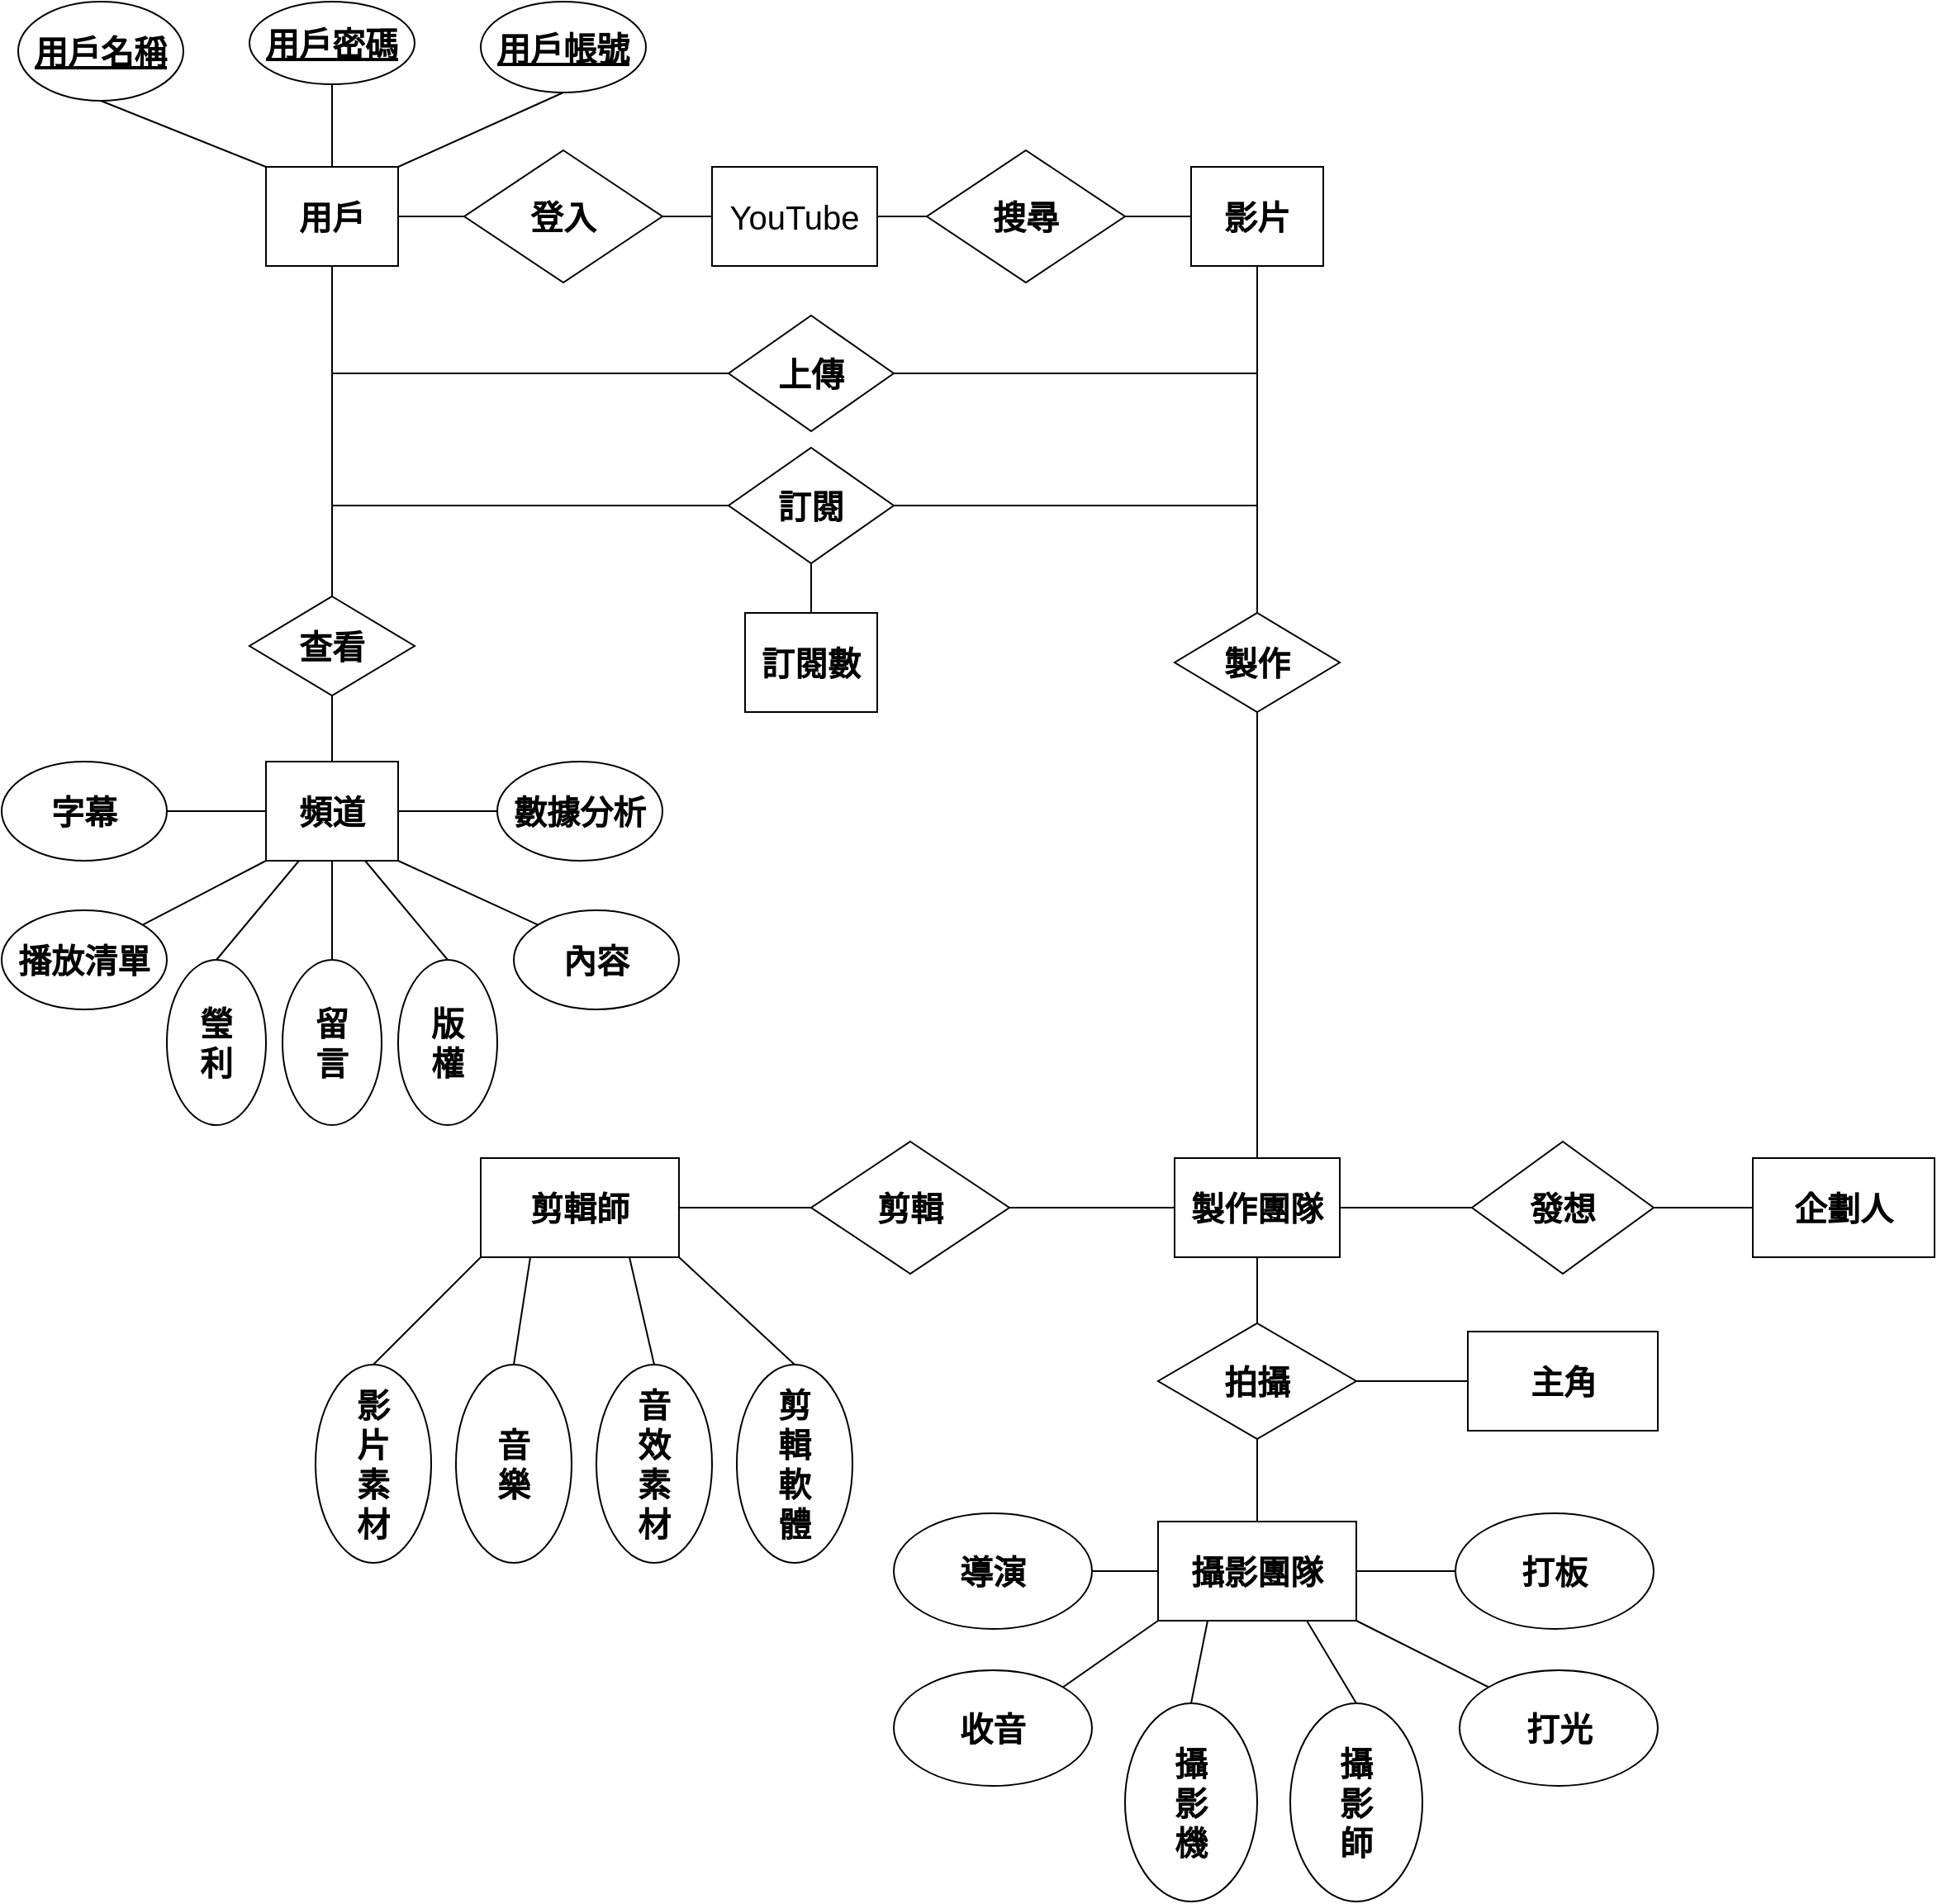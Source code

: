 <mxfile version="18.0.1" type="github">
  <diagram id="R2lEEEUBdFMjLlhIrx00" name="Page-1">
    <mxGraphModel dx="1535" dy="512" grid="1" gridSize="10" guides="1" tooltips="1" connect="1" arrows="1" fold="1" page="1" pageScale="1" pageWidth="850" pageHeight="1100" math="0" shadow="0" extFonts="Permanent Marker^https://fonts.googleapis.com/css?family=Permanent+Marker">
      <root>
        <mxCell id="0" />
        <mxCell id="1" parent="0" />
        <mxCell id="tCwiHJUhOg3-GdWYbGDd-5" value="&lt;font style=&quot;font-size: 20px;&quot;&gt;搜尋&lt;/font&gt;" style="rhombus;whiteSpace=wrap;html=1;startSize=30;fontStyle=1;" vertex="1" parent="1">
          <mxGeometry x="520" y="120" width="120" height="80" as="geometry" />
        </mxCell>
        <mxCell id="tCwiHJUhOg3-GdWYbGDd-7" value="&lt;font style=&quot;font-size: 20px;&quot;&gt;登入&lt;/font&gt;" style="rhombus;whiteSpace=wrap;html=1;startSize=30;fontStyle=1;" vertex="1" parent="1">
          <mxGeometry x="240" y="120" width="120" height="80" as="geometry" />
        </mxCell>
        <mxCell id="tCwiHJUhOg3-GdWYbGDd-9" value="&lt;font style=&quot;font-size: 20px;&quot;&gt;影片&lt;/font&gt;" style="whiteSpace=wrap;html=1;startSize=30;fontStyle=1;" vertex="1" parent="1">
          <mxGeometry x="680" y="130" width="80" height="60" as="geometry" />
        </mxCell>
        <mxCell id="tCwiHJUhOg3-GdWYbGDd-21" value="" style="edgeStyle=orthogonalEdgeStyle;rounded=0;orthogonalLoop=1;jettySize=auto;html=1;strokeColor=none;" edge="1" parent="1" source="tCwiHJUhOg3-GdWYbGDd-11" target="tCwiHJUhOg3-GdWYbGDd-20">
          <mxGeometry relative="1" as="geometry">
            <Array as="points">
              <mxPoint x="200" y="110" />
              <mxPoint x="300" y="110" />
            </Array>
          </mxGeometry>
        </mxCell>
        <mxCell id="tCwiHJUhOg3-GdWYbGDd-11" value="&lt;font style=&quot;font-size: 20px;&quot;&gt;用戶&lt;/font&gt;" style="whiteSpace=wrap;html=1;startSize=30;fontStyle=1;" vertex="1" parent="1">
          <mxGeometry x="120" y="130" width="80" height="60" as="geometry" />
        </mxCell>
        <mxCell id="tCwiHJUhOg3-GdWYbGDd-13" value="&lt;font style=&quot;font-size: 20px;&quot;&gt;&lt;u&gt;用戶密碼&lt;/u&gt;&lt;/font&gt;" style="ellipse;whiteSpace=wrap;html=1;startSize=30;fontStyle=1;" vertex="1" parent="1">
          <mxGeometry x="110" y="30" width="100" height="50" as="geometry" />
        </mxCell>
        <mxCell id="tCwiHJUhOg3-GdWYbGDd-15" value="&lt;font style=&quot;font-size: 20px;&quot;&gt;&lt;u&gt;用戶名稱&lt;/u&gt;&lt;/font&gt;" style="ellipse;whiteSpace=wrap;html=1;startSize=30;fontStyle=1;" vertex="1" parent="1">
          <mxGeometry x="-30" y="30" width="100" height="60" as="geometry" />
        </mxCell>
        <mxCell id="tCwiHJUhOg3-GdWYbGDd-20" value="&lt;font style=&quot;font-size: 20px;&quot;&gt;&lt;u&gt;用戶帳號&lt;/u&gt;&lt;/font&gt;" style="ellipse;whiteSpace=wrap;html=1;startSize=30;fontStyle=1;" vertex="1" parent="1">
          <mxGeometry x="250" y="30" width="100" height="55" as="geometry" />
        </mxCell>
        <mxCell id="tCwiHJUhOg3-GdWYbGDd-22" value="&lt;font style=&quot;font-size: 20px;&quot;&gt;查看&lt;/font&gt;" style="rhombus;whiteSpace=wrap;html=1;startSize=30;fontStyle=1;" vertex="1" parent="1">
          <mxGeometry x="110" y="390" width="100" height="60" as="geometry" />
        </mxCell>
        <mxCell id="tCwiHJUhOg3-GdWYbGDd-24" value="&lt;font style=&quot;font-size: 20px;&quot;&gt;頻道&lt;/font&gt;" style="whiteSpace=wrap;html=1;startSize=30;fontStyle=1;" vertex="1" parent="1">
          <mxGeometry x="120" y="490" width="80" height="60" as="geometry" />
        </mxCell>
        <mxCell id="tCwiHJUhOg3-GdWYbGDd-26" value="&lt;font style=&quot;font-size: 20px;&quot;&gt;上傳&lt;/font&gt;" style="rhombus;whiteSpace=wrap;html=1;startSize=30;fontStyle=1;" vertex="1" parent="1">
          <mxGeometry x="400" y="220" width="100" height="70" as="geometry" />
        </mxCell>
        <mxCell id="tCwiHJUhOg3-GdWYbGDd-28" style="edgeStyle=orthogonalEdgeStyle;rounded=0;orthogonalLoop=1;jettySize=auto;html=1;exitX=1;exitY=0.5;exitDx=0;exitDy=0;" edge="1" parent="1" source="tCwiHJUhOg3-GdWYbGDd-11">
          <mxGeometry relative="1" as="geometry">
            <mxPoint x="200" y="160" as="targetPoint" />
          </mxGeometry>
        </mxCell>
        <mxCell id="tCwiHJUhOg3-GdWYbGDd-29" value="&lt;font style=&quot;font-size: 20px;&quot;&gt;訂閱&lt;/font&gt;" style="rhombus;whiteSpace=wrap;html=1;startSize=30;fontStyle=1;" vertex="1" parent="1">
          <mxGeometry x="400" y="300" width="100" height="70" as="geometry" />
        </mxCell>
        <mxCell id="tCwiHJUhOg3-GdWYbGDd-32" value="&lt;font style=&quot;font-size: 20px;&quot;&gt;字幕&lt;/font&gt;" style="ellipse;whiteSpace=wrap;html=1;startSize=30;fontStyle=1;" vertex="1" parent="1">
          <mxGeometry x="-40" y="490" width="100" height="60" as="geometry" />
        </mxCell>
        <mxCell id="tCwiHJUhOg3-GdWYbGDd-34" value="&lt;font style=&quot;font-size: 20px;&quot;&gt;播放清單&lt;/font&gt;" style="ellipse;whiteSpace=wrap;html=1;startSize=30;fontStyle=1;" vertex="1" parent="1">
          <mxGeometry x="-40" y="580" width="100" height="60" as="geometry" />
        </mxCell>
        <mxCell id="tCwiHJUhOg3-GdWYbGDd-36" value="&lt;b style=&quot;font-size: 20px;&quot;&gt;瑩&lt;br&gt;利&lt;/b&gt;" style="ellipse;whiteSpace=wrap;html=1;direction=south;" vertex="1" parent="1">
          <mxGeometry x="60" y="610" width="60" height="100" as="geometry" />
        </mxCell>
        <mxCell id="tCwiHJUhOg3-GdWYbGDd-38" value="&lt;b style=&quot;font-size: 20px;&quot;&gt;留&lt;br&gt;言&lt;/b&gt;" style="ellipse;whiteSpace=wrap;html=1;" vertex="1" parent="1">
          <mxGeometry x="130" y="610" width="60" height="100" as="geometry" />
        </mxCell>
        <mxCell id="tCwiHJUhOg3-GdWYbGDd-40" value="&lt;b style=&quot;font-size: 20px;&quot;&gt;版&lt;br&gt;權&lt;/b&gt;" style="ellipse;whiteSpace=wrap;html=1;" vertex="1" parent="1">
          <mxGeometry x="200" y="610" width="60" height="100" as="geometry" />
        </mxCell>
        <mxCell id="tCwiHJUhOg3-GdWYbGDd-42" value="&lt;font style=&quot;font-size: 20px;&quot;&gt;數據分析&lt;/font&gt;" style="ellipse;whiteSpace=wrap;html=1;startSize=30;fontStyle=1;" vertex="1" parent="1">
          <mxGeometry x="260" y="490" width="100" height="60" as="geometry" />
        </mxCell>
        <mxCell id="tCwiHJUhOg3-GdWYbGDd-44" value="&lt;font style=&quot;font-size: 20px;&quot;&gt;&lt;b&gt;內容&lt;/b&gt;&lt;/font&gt;" style="ellipse;whiteSpace=wrap;html=1;" vertex="1" parent="1">
          <mxGeometry x="270" y="580" width="100" height="60" as="geometry" />
        </mxCell>
        <mxCell id="tCwiHJUhOg3-GdWYbGDd-48" value="&lt;font style=&quot;font-size: 20px;&quot;&gt;訂閱數&lt;/font&gt;" style="whiteSpace=wrap;html=1;startSize=30;fontStyle=1;" vertex="1" parent="1">
          <mxGeometry x="410" y="400" width="80" height="60" as="geometry" />
        </mxCell>
        <mxCell id="tCwiHJUhOg3-GdWYbGDd-50" value="&lt;font style=&quot;font-size: 20px;&quot;&gt;製作&lt;/font&gt;" style="rhombus;whiteSpace=wrap;html=1;startSize=30;fontStyle=1;" vertex="1" parent="1">
          <mxGeometry x="670" y="400" width="100" height="60" as="geometry" />
        </mxCell>
        <mxCell id="tCwiHJUhOg3-GdWYbGDd-56" value="&lt;font style=&quot;font-size: 20px;&quot;&gt;製作團隊&lt;/font&gt;" style="whiteSpace=wrap;html=1;startSize=30;fontStyle=1;" vertex="1" parent="1">
          <mxGeometry x="670" y="730" width="100" height="60" as="geometry" />
        </mxCell>
        <mxCell id="tCwiHJUhOg3-GdWYbGDd-62" value="" style="endArrow=none;html=1;rounded=0;exitX=1;exitY=0;exitDx=0;exitDy=0;entryX=0.5;entryY=1;entryDx=0;entryDy=0;" edge="1" parent="1" source="tCwiHJUhOg3-GdWYbGDd-11" target="tCwiHJUhOg3-GdWYbGDd-20">
          <mxGeometry width="50" height="50" relative="1" as="geometry">
            <mxPoint x="430" y="270" as="sourcePoint" />
            <mxPoint x="290" y="90" as="targetPoint" />
          </mxGeometry>
        </mxCell>
        <mxCell id="tCwiHJUhOg3-GdWYbGDd-63" value="" style="endArrow=none;html=1;rounded=0;exitX=0.5;exitY=0;exitDx=0;exitDy=0;entryX=0.5;entryY=1;entryDx=0;entryDy=0;" edge="1" parent="1" source="tCwiHJUhOg3-GdWYbGDd-11" target="tCwiHJUhOg3-GdWYbGDd-13">
          <mxGeometry width="50" height="50" relative="1" as="geometry">
            <mxPoint x="110" y="130" as="sourcePoint" />
            <mxPoint x="160" y="80" as="targetPoint" />
          </mxGeometry>
        </mxCell>
        <mxCell id="tCwiHJUhOg3-GdWYbGDd-64" value="" style="endArrow=none;html=1;rounded=0;entryX=0;entryY=0;entryDx=0;entryDy=0;exitX=0.5;exitY=1;exitDx=0;exitDy=0;" edge="1" parent="1" source="tCwiHJUhOg3-GdWYbGDd-15" target="tCwiHJUhOg3-GdWYbGDd-11">
          <mxGeometry width="50" height="50" relative="1" as="geometry">
            <mxPoint x="-30" y="140" as="sourcePoint" />
            <mxPoint x="20" y="90" as="targetPoint" />
          </mxGeometry>
        </mxCell>
        <mxCell id="tCwiHJUhOg3-GdWYbGDd-65" value="" style="endArrow=none;html=1;rounded=0;entryX=0.5;entryY=1;entryDx=0;entryDy=0;exitX=0.5;exitY=0;exitDx=0;exitDy=0;" edge="1" parent="1" source="tCwiHJUhOg3-GdWYbGDd-22" target="tCwiHJUhOg3-GdWYbGDd-11">
          <mxGeometry width="50" height="50" relative="1" as="geometry">
            <mxPoint x="180" y="280" as="sourcePoint" />
            <mxPoint x="230" y="230" as="targetPoint" />
          </mxGeometry>
        </mxCell>
        <mxCell id="tCwiHJUhOg3-GdWYbGDd-66" value="" style="endArrow=none;html=1;rounded=0;exitX=0;exitY=0.5;exitDx=0;exitDy=0;" edge="1" parent="1" source="tCwiHJUhOg3-GdWYbGDd-26">
          <mxGeometry width="50" height="50" relative="1" as="geometry">
            <mxPoint x="370" y="260" as="sourcePoint" />
            <mxPoint x="160" y="190" as="targetPoint" />
            <Array as="points">
              <mxPoint x="160" y="255" />
            </Array>
          </mxGeometry>
        </mxCell>
        <mxCell id="tCwiHJUhOg3-GdWYbGDd-67" value="" style="endArrow=none;html=1;rounded=0;exitX=0;exitY=0.5;exitDx=0;exitDy=0;" edge="1" parent="1" source="tCwiHJUhOg3-GdWYbGDd-29">
          <mxGeometry width="50" height="50" relative="1" as="geometry">
            <mxPoint x="350" y="330" as="sourcePoint" />
            <mxPoint x="160" y="190" as="targetPoint" />
            <Array as="points">
              <mxPoint x="160" y="335" />
            </Array>
          </mxGeometry>
        </mxCell>
        <mxCell id="tCwiHJUhOg3-GdWYbGDd-68" value="" style="endArrow=none;html=1;rounded=0;entryX=0;entryY=0.5;entryDx=0;entryDy=0;exitX=1;exitY=0.5;exitDx=0;exitDy=0;" edge="1" parent="1" source="tCwiHJUhOg3-GdWYbGDd-11" target="tCwiHJUhOg3-GdWYbGDd-7">
          <mxGeometry width="50" height="50" relative="1" as="geometry">
            <mxPoint x="240" y="190" as="sourcePoint" />
            <mxPoint x="290" y="140" as="targetPoint" />
          </mxGeometry>
        </mxCell>
        <mxCell id="tCwiHJUhOg3-GdWYbGDd-69" value="" style="endArrow=none;html=1;rounded=0;" edge="1" parent="1" source="tCwiHJUhOg3-GdWYbGDd-7">
          <mxGeometry width="50" height="50" relative="1" as="geometry">
            <mxPoint x="400" y="220" as="sourcePoint" />
            <mxPoint x="400" y="160" as="targetPoint" />
          </mxGeometry>
        </mxCell>
        <mxCell id="tCwiHJUhOg3-GdWYbGDd-70" value="" style="endArrow=none;html=1;rounded=0;exitX=0;exitY=0.5;exitDx=0;exitDy=0;" edge="1" parent="1" source="tCwiHJUhOg3-GdWYbGDd-5">
          <mxGeometry width="50" height="50" relative="1" as="geometry">
            <mxPoint x="400" y="220" as="sourcePoint" />
            <mxPoint x="490" y="160" as="targetPoint" />
          </mxGeometry>
        </mxCell>
        <mxCell id="tCwiHJUhOg3-GdWYbGDd-71" value="" style="endArrow=none;html=1;rounded=0;entryX=1;entryY=0.5;entryDx=0;entryDy=0;exitX=0;exitY=0.5;exitDx=0;exitDy=0;" edge="1" parent="1" source="tCwiHJUhOg3-GdWYbGDd-9" target="tCwiHJUhOg3-GdWYbGDd-5">
          <mxGeometry width="50" height="50" relative="1" as="geometry">
            <mxPoint x="640" y="230" as="sourcePoint" />
            <mxPoint x="690" y="180" as="targetPoint" />
          </mxGeometry>
        </mxCell>
        <mxCell id="tCwiHJUhOg3-GdWYbGDd-72" value="" style="endArrow=none;html=1;rounded=0;entryX=0.5;entryY=1;entryDx=0;entryDy=0;exitX=0.5;exitY=0;exitDx=0;exitDy=0;" edge="1" parent="1" source="tCwiHJUhOg3-GdWYbGDd-50" target="tCwiHJUhOg3-GdWYbGDd-9">
          <mxGeometry width="50" height="50" relative="1" as="geometry">
            <mxPoint x="630" y="340" as="sourcePoint" />
            <mxPoint x="680" y="290" as="targetPoint" />
          </mxGeometry>
        </mxCell>
        <mxCell id="tCwiHJUhOg3-GdWYbGDd-73" value="" style="endArrow=none;html=1;rounded=0;entryX=0.5;entryY=1;entryDx=0;entryDy=0;exitX=1;exitY=0.5;exitDx=0;exitDy=0;" edge="1" parent="1" source="tCwiHJUhOg3-GdWYbGDd-26" target="tCwiHJUhOg3-GdWYbGDd-9">
          <mxGeometry width="50" height="50" relative="1" as="geometry">
            <mxPoint x="530" y="260" as="sourcePoint" />
            <mxPoint x="680" y="290" as="targetPoint" />
            <Array as="points">
              <mxPoint x="720" y="255" />
            </Array>
          </mxGeometry>
        </mxCell>
        <mxCell id="tCwiHJUhOg3-GdWYbGDd-74" value="" style="endArrow=none;html=1;rounded=0;exitX=1;exitY=0.5;exitDx=0;exitDy=0;entryX=0.5;entryY=1;entryDx=0;entryDy=0;" edge="1" parent="1" source="tCwiHJUhOg3-GdWYbGDd-29" target="tCwiHJUhOg3-GdWYbGDd-9">
          <mxGeometry width="50" height="50" relative="1" as="geometry">
            <mxPoint x="630" y="340" as="sourcePoint" />
            <mxPoint x="680" y="290" as="targetPoint" />
            <Array as="points">
              <mxPoint x="720" y="335" />
            </Array>
          </mxGeometry>
        </mxCell>
        <mxCell id="tCwiHJUhOg3-GdWYbGDd-75" value="" style="endArrow=none;html=1;rounded=0;entryX=0.5;entryY=1;entryDx=0;entryDy=0;exitX=0.5;exitY=0;exitDx=0;exitDy=0;" edge="1" parent="1" source="tCwiHJUhOg3-GdWYbGDd-48" target="tCwiHJUhOg3-GdWYbGDd-29">
          <mxGeometry width="50" height="50" relative="1" as="geometry">
            <mxPoint x="410" y="450" as="sourcePoint" />
            <mxPoint x="460" y="400" as="targetPoint" />
          </mxGeometry>
        </mxCell>
        <mxCell id="tCwiHJUhOg3-GdWYbGDd-76" value="" style="endArrow=none;html=1;rounded=0;entryX=0.5;entryY=1;entryDx=0;entryDy=0;exitX=0.5;exitY=0;exitDx=0;exitDy=0;" edge="1" parent="1" source="tCwiHJUhOg3-GdWYbGDd-24" target="tCwiHJUhOg3-GdWYbGDd-22">
          <mxGeometry width="50" height="50" relative="1" as="geometry">
            <mxPoint x="180" y="580" as="sourcePoint" />
            <mxPoint x="230" y="530" as="targetPoint" />
          </mxGeometry>
        </mxCell>
        <mxCell id="tCwiHJUhOg3-GdWYbGDd-77" value="" style="endArrow=none;html=1;rounded=0;entryX=0;entryY=0.5;entryDx=0;entryDy=0;exitX=1;exitY=0.5;exitDx=0;exitDy=0;" edge="1" parent="1" source="tCwiHJUhOg3-GdWYbGDd-32" target="tCwiHJUhOg3-GdWYbGDd-24">
          <mxGeometry width="50" height="50" relative="1" as="geometry">
            <mxPoint x="180" y="580" as="sourcePoint" />
            <mxPoint x="230" y="530" as="targetPoint" />
          </mxGeometry>
        </mxCell>
        <mxCell id="tCwiHJUhOg3-GdWYbGDd-78" value="" style="endArrow=none;html=1;rounded=0;entryX=1;entryY=0.5;entryDx=0;entryDy=0;exitX=0;exitY=0.5;exitDx=0;exitDy=0;" edge="1" parent="1" source="tCwiHJUhOg3-GdWYbGDd-42" target="tCwiHJUhOg3-GdWYbGDd-24">
          <mxGeometry width="50" height="50" relative="1" as="geometry">
            <mxPoint x="180" y="580" as="sourcePoint" />
            <mxPoint x="230" y="530" as="targetPoint" />
          </mxGeometry>
        </mxCell>
        <mxCell id="tCwiHJUhOg3-GdWYbGDd-79" value="" style="endArrow=none;html=1;rounded=0;entryX=0;entryY=1;entryDx=0;entryDy=0;exitX=1;exitY=0;exitDx=0;exitDy=0;" edge="1" parent="1" source="tCwiHJUhOg3-GdWYbGDd-34" target="tCwiHJUhOg3-GdWYbGDd-24">
          <mxGeometry width="50" height="50" relative="1" as="geometry">
            <mxPoint x="180" y="580" as="sourcePoint" />
            <mxPoint x="230" y="530" as="targetPoint" />
          </mxGeometry>
        </mxCell>
        <mxCell id="tCwiHJUhOg3-GdWYbGDd-80" value="" style="endArrow=none;html=1;rounded=0;entryX=0.25;entryY=1;entryDx=0;entryDy=0;exitX=0;exitY=0.5;exitDx=0;exitDy=0;" edge="1" parent="1" source="tCwiHJUhOg3-GdWYbGDd-36" target="tCwiHJUhOg3-GdWYbGDd-24">
          <mxGeometry width="50" height="50" relative="1" as="geometry">
            <mxPoint x="180" y="580" as="sourcePoint" />
            <mxPoint x="230" y="530" as="targetPoint" />
          </mxGeometry>
        </mxCell>
        <mxCell id="tCwiHJUhOg3-GdWYbGDd-81" value="" style="endArrow=none;html=1;rounded=0;entryX=0.5;entryY=1;entryDx=0;entryDy=0;exitX=0.5;exitY=0;exitDx=0;exitDy=0;" edge="1" parent="1" source="tCwiHJUhOg3-GdWYbGDd-38" target="tCwiHJUhOg3-GdWYbGDd-24">
          <mxGeometry width="50" height="50" relative="1" as="geometry">
            <mxPoint x="180" y="580" as="sourcePoint" />
            <mxPoint x="230" y="530" as="targetPoint" />
          </mxGeometry>
        </mxCell>
        <mxCell id="tCwiHJUhOg3-GdWYbGDd-82" value="" style="endArrow=none;html=1;rounded=0;entryX=0.5;entryY=0;entryDx=0;entryDy=0;exitX=0.75;exitY=1;exitDx=0;exitDy=0;" edge="1" parent="1" source="tCwiHJUhOg3-GdWYbGDd-24" target="tCwiHJUhOg3-GdWYbGDd-40">
          <mxGeometry width="50" height="50" relative="1" as="geometry">
            <mxPoint x="210" y="570" as="sourcePoint" />
            <mxPoint x="230" y="530" as="targetPoint" />
          </mxGeometry>
        </mxCell>
        <mxCell id="tCwiHJUhOg3-GdWYbGDd-83" value="" style="endArrow=none;html=1;rounded=0;entryX=0;entryY=0;entryDx=0;entryDy=0;exitX=1;exitY=1;exitDx=0;exitDy=0;" edge="1" parent="1" source="tCwiHJUhOg3-GdWYbGDd-24" target="tCwiHJUhOg3-GdWYbGDd-44">
          <mxGeometry width="50" height="50" relative="1" as="geometry">
            <mxPoint x="180" y="580" as="sourcePoint" />
            <mxPoint x="230" y="530" as="targetPoint" />
          </mxGeometry>
        </mxCell>
        <mxCell id="tCwiHJUhOg3-GdWYbGDd-84" value="" style="endArrow=none;html=1;rounded=0;entryX=0.5;entryY=1;entryDx=0;entryDy=0;exitX=0.5;exitY=0;exitDx=0;exitDy=0;" edge="1" parent="1" source="tCwiHJUhOg3-GdWYbGDd-56" target="tCwiHJUhOg3-GdWYbGDd-50">
          <mxGeometry width="50" height="50" relative="1" as="geometry">
            <mxPoint x="620" y="630" as="sourcePoint" />
            <mxPoint x="670" y="580" as="targetPoint" />
          </mxGeometry>
        </mxCell>
        <mxCell id="tCwiHJUhOg3-GdWYbGDd-85" value="&lt;font style=&quot;font-size: 20px;&quot;&gt;發想&lt;/font&gt;" style="rhombus;whiteSpace=wrap;html=1;startSize=30;fontStyle=1;" vertex="1" parent="1">
          <mxGeometry x="850" y="720" width="110" height="80" as="geometry" />
        </mxCell>
        <mxCell id="tCwiHJUhOg3-GdWYbGDd-87" value="&lt;font style=&quot;font-size: 20px;&quot;&gt;企劃人&lt;/font&gt;" style="whiteSpace=wrap;html=1;startSize=30;fontStyle=1;" vertex="1" parent="1">
          <mxGeometry x="1020" y="730" width="110" height="60" as="geometry" />
        </mxCell>
        <mxCell id="tCwiHJUhOg3-GdWYbGDd-89" value="&lt;font style=&quot;font-size: 20px;&quot;&gt;拍攝&lt;/font&gt;" style="rhombus;whiteSpace=wrap;html=1;startSize=30;fontStyle=1;" vertex="1" parent="1">
          <mxGeometry x="660" y="830" width="120" height="70" as="geometry" />
        </mxCell>
        <mxCell id="tCwiHJUhOg3-GdWYbGDd-93" style="edgeStyle=none;rounded=0;orthogonalLoop=1;jettySize=auto;html=1;exitX=1;exitY=1;exitDx=0;exitDy=0;" edge="1" parent="1" source="tCwiHJUhOg3-GdWYbGDd-89" target="tCwiHJUhOg3-GdWYbGDd-89">
          <mxGeometry relative="1" as="geometry" />
        </mxCell>
        <mxCell id="tCwiHJUhOg3-GdWYbGDd-94" value="&lt;font style=&quot;font-size: 20px;&quot;&gt;主角&lt;/font&gt;" style="whiteSpace=wrap;html=1;startSize=30;fontStyle=1;" vertex="1" parent="1">
          <mxGeometry x="847.5" y="835" width="115" height="60" as="geometry" />
        </mxCell>
        <mxCell id="tCwiHJUhOg3-GdWYbGDd-96" value="&lt;font style=&quot;font-size: 20px;&quot;&gt;攝影團隊&lt;/font&gt;" style="whiteSpace=wrap;html=1;startSize=30;fontStyle=1;" vertex="1" parent="1">
          <mxGeometry x="660" y="950" width="120" height="60" as="geometry" />
        </mxCell>
        <mxCell id="tCwiHJUhOg3-GdWYbGDd-98" value="&lt;b&gt;&lt;font style=&quot;font-size: 20px;&quot;&gt;打板&lt;/font&gt;&lt;/b&gt;" style="ellipse;whiteSpace=wrap;html=1;" vertex="1" parent="1">
          <mxGeometry x="840" y="945" width="120" height="70" as="geometry" />
        </mxCell>
        <mxCell id="tCwiHJUhOg3-GdWYbGDd-100" value="&lt;span style=&quot;font-size: 20px;&quot;&gt;&lt;b&gt;打光&lt;/b&gt;&lt;/span&gt;" style="ellipse;whiteSpace=wrap;html=1;" vertex="1" parent="1">
          <mxGeometry x="842.5" y="1040" width="120" height="70" as="geometry" />
        </mxCell>
        <mxCell id="tCwiHJUhOg3-GdWYbGDd-101" value="&lt;b&gt;&lt;font style=&quot;font-size: 20px;&quot;&gt;導演&lt;/font&gt;&lt;/b&gt;" style="ellipse;whiteSpace=wrap;html=1;" vertex="1" parent="1">
          <mxGeometry x="500" y="945" width="120" height="70" as="geometry" />
        </mxCell>
        <mxCell id="tCwiHJUhOg3-GdWYbGDd-102" value="&lt;b&gt;&lt;font style=&quot;font-size: 20px;&quot;&gt;收音&lt;/font&gt;&lt;/b&gt;" style="ellipse;whiteSpace=wrap;html=1;" vertex="1" parent="1">
          <mxGeometry x="500" y="1040" width="120" height="70" as="geometry" />
        </mxCell>
        <mxCell id="tCwiHJUhOg3-GdWYbGDd-105" value="&lt;font style=&quot;font-size: 20px;&quot;&gt;剪輯&lt;/font&gt;" style="rhombus;whiteSpace=wrap;html=1;startSize=30;fontStyle=1;" vertex="1" parent="1">
          <mxGeometry x="450" y="720" width="120" height="80" as="geometry" />
        </mxCell>
        <mxCell id="tCwiHJUhOg3-GdWYbGDd-107" value="&lt;font style=&quot;font-size: 20px;&quot;&gt;剪輯師&lt;/font&gt;" style="whiteSpace=wrap;html=1;startSize=30;fontStyle=1;" vertex="1" parent="1">
          <mxGeometry x="250" y="730" width="120" height="60" as="geometry" />
        </mxCell>
        <mxCell id="tCwiHJUhOg3-GdWYbGDd-114" value="" style="endArrow=none;html=1;rounded=0;exitX=0.5;exitY=0;exitDx=0;exitDy=0;entryX=0;entryY=1;entryDx=0;entryDy=0;" edge="1" parent="1" source="tCwiHJUhOg3-GdWYbGDd-136" target="tCwiHJUhOg3-GdWYbGDd-107">
          <mxGeometry width="50" height="50" relative="1" as="geometry">
            <mxPoint x="190" y="855" as="sourcePoint" />
            <mxPoint x="260" y="790" as="targetPoint" />
          </mxGeometry>
        </mxCell>
        <mxCell id="tCwiHJUhOg3-GdWYbGDd-115" value="" style="endArrow=none;html=1;rounded=0;exitX=0.5;exitY=0;exitDx=0;exitDy=0;entryX=0.25;entryY=1;entryDx=0;entryDy=0;" edge="1" parent="1" source="tCwiHJUhOg3-GdWYbGDd-137" target="tCwiHJUhOg3-GdWYbGDd-107">
          <mxGeometry width="50" height="50" relative="1" as="geometry">
            <mxPoint x="270" y="855" as="sourcePoint" />
            <mxPoint x="290" y="790" as="targetPoint" />
          </mxGeometry>
        </mxCell>
        <mxCell id="tCwiHJUhOg3-GdWYbGDd-116" value="" style="endArrow=none;html=1;rounded=0;exitX=0.5;exitY=0;exitDx=0;exitDy=0;entryX=0.75;entryY=1;entryDx=0;entryDy=0;" edge="1" parent="1" source="tCwiHJUhOg3-GdWYbGDd-138" target="tCwiHJUhOg3-GdWYbGDd-107">
          <mxGeometry width="50" height="50" relative="1" as="geometry">
            <mxPoint x="350" y="855" as="sourcePoint" />
            <mxPoint x="320" y="790" as="targetPoint" />
          </mxGeometry>
        </mxCell>
        <mxCell id="tCwiHJUhOg3-GdWYbGDd-117" value="" style="endArrow=none;html=1;rounded=0;exitX=0.5;exitY=0;exitDx=0;exitDy=0;entryX=1;entryY=1;entryDx=0;entryDy=0;" edge="1" parent="1" source="tCwiHJUhOg3-GdWYbGDd-140" target="tCwiHJUhOg3-GdWYbGDd-107">
          <mxGeometry width="50" height="50" relative="1" as="geometry">
            <mxPoint x="430" y="855" as="sourcePoint" />
            <mxPoint x="350" y="790" as="targetPoint" />
          </mxGeometry>
        </mxCell>
        <mxCell id="tCwiHJUhOg3-GdWYbGDd-118" value="" style="endArrow=none;html=1;rounded=0;entryX=0;entryY=0.5;entryDx=0;entryDy=0;exitX=1;exitY=0.5;exitDx=0;exitDy=0;" edge="1" parent="1" source="tCwiHJUhOg3-GdWYbGDd-105" target="tCwiHJUhOg3-GdWYbGDd-56">
          <mxGeometry width="50" height="50" relative="1" as="geometry">
            <mxPoint x="650" y="910" as="sourcePoint" />
            <mxPoint x="700" y="860" as="targetPoint" />
          </mxGeometry>
        </mxCell>
        <mxCell id="tCwiHJUhOg3-GdWYbGDd-119" value="" style="endArrow=none;html=1;rounded=0;entryX=0;entryY=0.5;entryDx=0;entryDy=0;exitX=1;exitY=0.5;exitDx=0;exitDy=0;" edge="1" parent="1" source="tCwiHJUhOg3-GdWYbGDd-56" target="tCwiHJUhOg3-GdWYbGDd-85">
          <mxGeometry width="50" height="50" relative="1" as="geometry">
            <mxPoint x="770" y="770" as="sourcePoint" />
            <mxPoint x="870" y="770" as="targetPoint" />
          </mxGeometry>
        </mxCell>
        <mxCell id="tCwiHJUhOg3-GdWYbGDd-120" value="" style="endArrow=none;html=1;rounded=0;entryX=1;entryY=0.5;entryDx=0;entryDy=0;exitX=0;exitY=0.5;exitDx=0;exitDy=0;" edge="1" parent="1" source="tCwiHJUhOg3-GdWYbGDd-87" target="tCwiHJUhOg3-GdWYbGDd-85">
          <mxGeometry width="50" height="50" relative="1" as="geometry">
            <mxPoint x="780" y="770" as="sourcePoint" />
            <mxPoint x="860" y="770" as="targetPoint" />
          </mxGeometry>
        </mxCell>
        <mxCell id="tCwiHJUhOg3-GdWYbGDd-121" value="" style="endArrow=none;html=1;rounded=0;entryX=0.5;entryY=1;entryDx=0;entryDy=0;exitX=0.5;exitY=0;exitDx=0;exitDy=0;" edge="1" parent="1" source="tCwiHJUhOg3-GdWYbGDd-89" target="tCwiHJUhOg3-GdWYbGDd-56">
          <mxGeometry width="50" height="50" relative="1" as="geometry">
            <mxPoint x="650" y="910" as="sourcePoint" />
            <mxPoint x="700" y="860" as="targetPoint" />
          </mxGeometry>
        </mxCell>
        <mxCell id="tCwiHJUhOg3-GdWYbGDd-122" value="" style="endArrow=none;html=1;rounded=0;entryX=0;entryY=0.5;entryDx=0;entryDy=0;exitX=1;exitY=0.5;exitDx=0;exitDy=0;" edge="1" parent="1" source="tCwiHJUhOg3-GdWYbGDd-107" target="tCwiHJUhOg3-GdWYbGDd-105">
          <mxGeometry width="50" height="50" relative="1" as="geometry">
            <mxPoint x="650" y="910" as="sourcePoint" />
            <mxPoint x="700" y="860" as="targetPoint" />
          </mxGeometry>
        </mxCell>
        <mxCell id="tCwiHJUhOg3-GdWYbGDd-123" value="" style="endArrow=none;html=1;rounded=0;entryX=0.5;entryY=1;entryDx=0;entryDy=0;exitX=0.5;exitY=0;exitDx=0;exitDy=0;" edge="1" parent="1" source="tCwiHJUhOg3-GdWYbGDd-96" target="tCwiHJUhOg3-GdWYbGDd-89">
          <mxGeometry width="50" height="50" relative="1" as="geometry">
            <mxPoint x="650" y="910" as="sourcePoint" />
            <mxPoint x="700" y="860" as="targetPoint" />
          </mxGeometry>
        </mxCell>
        <mxCell id="tCwiHJUhOg3-GdWYbGDd-125" value="" style="endArrow=none;html=1;rounded=0;entryX=1;entryY=0.5;entryDx=0;entryDy=0;exitX=0;exitY=0.5;exitDx=0;exitDy=0;" edge="1" parent="1" source="tCwiHJUhOg3-GdWYbGDd-94" target="tCwiHJUhOg3-GdWYbGDd-89">
          <mxGeometry width="50" height="50" relative="1" as="geometry">
            <mxPoint x="650" y="910" as="sourcePoint" />
            <mxPoint x="700" y="860" as="targetPoint" />
          </mxGeometry>
        </mxCell>
        <mxCell id="tCwiHJUhOg3-GdWYbGDd-126" value="" style="endArrow=none;html=1;rounded=0;entryX=0;entryY=0.5;entryDx=0;entryDy=0;exitX=1;exitY=0.5;exitDx=0;exitDy=0;" edge="1" parent="1" source="tCwiHJUhOg3-GdWYbGDd-101" target="tCwiHJUhOg3-GdWYbGDd-96">
          <mxGeometry width="50" height="50" relative="1" as="geometry">
            <mxPoint x="650" y="910" as="sourcePoint" />
            <mxPoint x="700" y="860" as="targetPoint" />
          </mxGeometry>
        </mxCell>
        <mxCell id="tCwiHJUhOg3-GdWYbGDd-127" value="" style="endArrow=none;html=1;rounded=0;entryX=0;entryY=1;entryDx=0;entryDy=0;exitX=1;exitY=0;exitDx=0;exitDy=0;" edge="1" parent="1" source="tCwiHJUhOg3-GdWYbGDd-102" target="tCwiHJUhOg3-GdWYbGDd-96">
          <mxGeometry width="50" height="50" relative="1" as="geometry">
            <mxPoint x="650" y="910" as="sourcePoint" />
            <mxPoint x="700" y="860" as="targetPoint" />
          </mxGeometry>
        </mxCell>
        <mxCell id="tCwiHJUhOg3-GdWYbGDd-128" value="" style="endArrow=none;html=1;rounded=0;entryX=0.25;entryY=1;entryDx=0;entryDy=0;exitX=0.5;exitY=0;exitDx=0;exitDy=0;" edge="1" parent="1" source="tCwiHJUhOg3-GdWYbGDd-134" target="tCwiHJUhOg3-GdWYbGDd-96">
          <mxGeometry width="50" height="50" relative="1" as="geometry">
            <mxPoint x="680" y="1065" as="sourcePoint" />
            <mxPoint x="700" y="860" as="targetPoint" />
          </mxGeometry>
        </mxCell>
        <mxCell id="tCwiHJUhOg3-GdWYbGDd-129" value="" style="endArrow=none;html=1;rounded=0;entryX=0.75;entryY=1;entryDx=0;entryDy=0;exitX=0.5;exitY=0;exitDx=0;exitDy=0;" edge="1" parent="1" source="tCwiHJUhOg3-GdWYbGDd-135" target="tCwiHJUhOg3-GdWYbGDd-96">
          <mxGeometry width="50" height="50" relative="1" as="geometry">
            <mxPoint x="780" y="1065" as="sourcePoint" />
            <mxPoint x="700" y="1020" as="targetPoint" />
          </mxGeometry>
        </mxCell>
        <mxCell id="tCwiHJUhOg3-GdWYbGDd-130" value="" style="endArrow=none;html=1;rounded=0;entryX=1;entryY=1;entryDx=0;entryDy=0;exitX=0;exitY=0;exitDx=0;exitDy=0;" edge="1" parent="1" source="tCwiHJUhOg3-GdWYbGDd-100" target="tCwiHJUhOg3-GdWYbGDd-96">
          <mxGeometry width="50" height="50" relative="1" as="geometry">
            <mxPoint x="650" y="910" as="sourcePoint" />
            <mxPoint x="700" y="860" as="targetPoint" />
          </mxGeometry>
        </mxCell>
        <mxCell id="tCwiHJUhOg3-GdWYbGDd-131" value="" style="endArrow=none;html=1;rounded=0;entryX=1;entryY=0.5;entryDx=0;entryDy=0;exitX=0;exitY=0.5;exitDx=0;exitDy=0;" edge="1" parent="1" source="tCwiHJUhOg3-GdWYbGDd-98" target="tCwiHJUhOg3-GdWYbGDd-96">
          <mxGeometry width="50" height="50" relative="1" as="geometry">
            <mxPoint x="650" y="910" as="sourcePoint" />
            <mxPoint x="700" y="860" as="targetPoint" />
          </mxGeometry>
        </mxCell>
        <mxCell id="tCwiHJUhOg3-GdWYbGDd-132" value="&lt;font style=&quot;font-size: 20px;&quot;&gt;YouTube&lt;/font&gt;" style="rounded=0;whiteSpace=wrap;html=1;" vertex="1" parent="1">
          <mxGeometry x="390" y="130" width="100" height="60" as="geometry" />
        </mxCell>
        <mxCell id="tCwiHJUhOg3-GdWYbGDd-134" value="&lt;span style=&quot;font-size: 20px;&quot;&gt;&lt;b&gt;攝&lt;br&gt;影&lt;br&gt;機&lt;br&gt;&lt;/b&gt;&lt;/span&gt;" style="ellipse;whiteSpace=wrap;html=1;" vertex="1" parent="1">
          <mxGeometry x="640" y="1060" width="80" height="120" as="geometry" />
        </mxCell>
        <mxCell id="tCwiHJUhOg3-GdWYbGDd-135" value="&lt;span style=&quot;font-size: 20px;&quot;&gt;&lt;b&gt;攝&lt;br&gt;影&lt;br&gt;師&lt;br&gt;&lt;/b&gt;&lt;/span&gt;" style="ellipse;whiteSpace=wrap;html=1;" vertex="1" parent="1">
          <mxGeometry x="740" y="1060" width="80" height="120" as="geometry" />
        </mxCell>
        <mxCell id="tCwiHJUhOg3-GdWYbGDd-136" value="&lt;span style=&quot;font-size: 20px;&quot;&gt;&lt;b&gt;影&lt;br&gt;片&lt;br&gt;素&lt;br&gt;材&lt;br&gt;&lt;/b&gt;&lt;/span&gt;" style="ellipse;whiteSpace=wrap;html=1;" vertex="1" parent="1">
          <mxGeometry x="150" y="855" width="70" height="120" as="geometry" />
        </mxCell>
        <mxCell id="tCwiHJUhOg3-GdWYbGDd-137" value="&lt;span style=&quot;font-size: 20px;&quot;&gt;&lt;b&gt;音&lt;br&gt;樂&lt;br&gt;&lt;/b&gt;&lt;/span&gt;" style="ellipse;whiteSpace=wrap;html=1;" vertex="1" parent="1">
          <mxGeometry x="235" y="855" width="70" height="120" as="geometry" />
        </mxCell>
        <mxCell id="tCwiHJUhOg3-GdWYbGDd-138" value="&lt;span style=&quot;font-size: 20px;&quot;&gt;&lt;b&gt;音&lt;br&gt;效&lt;br&gt;素&lt;br&gt;材&lt;br&gt;&lt;/b&gt;&lt;/span&gt;" style="ellipse;whiteSpace=wrap;html=1;" vertex="1" parent="1">
          <mxGeometry x="320" y="855" width="70" height="120" as="geometry" />
        </mxCell>
        <mxCell id="tCwiHJUhOg3-GdWYbGDd-140" value="&lt;span style=&quot;font-size: 20px;&quot;&gt;&lt;b&gt;剪&lt;br&gt;輯&lt;br&gt;軟&lt;br&gt;體&lt;br&gt;&lt;/b&gt;&lt;/span&gt;" style="ellipse;whiteSpace=wrap;html=1;" vertex="1" parent="1">
          <mxGeometry x="405" y="855" width="70" height="120" as="geometry" />
        </mxCell>
      </root>
    </mxGraphModel>
  </diagram>
</mxfile>
